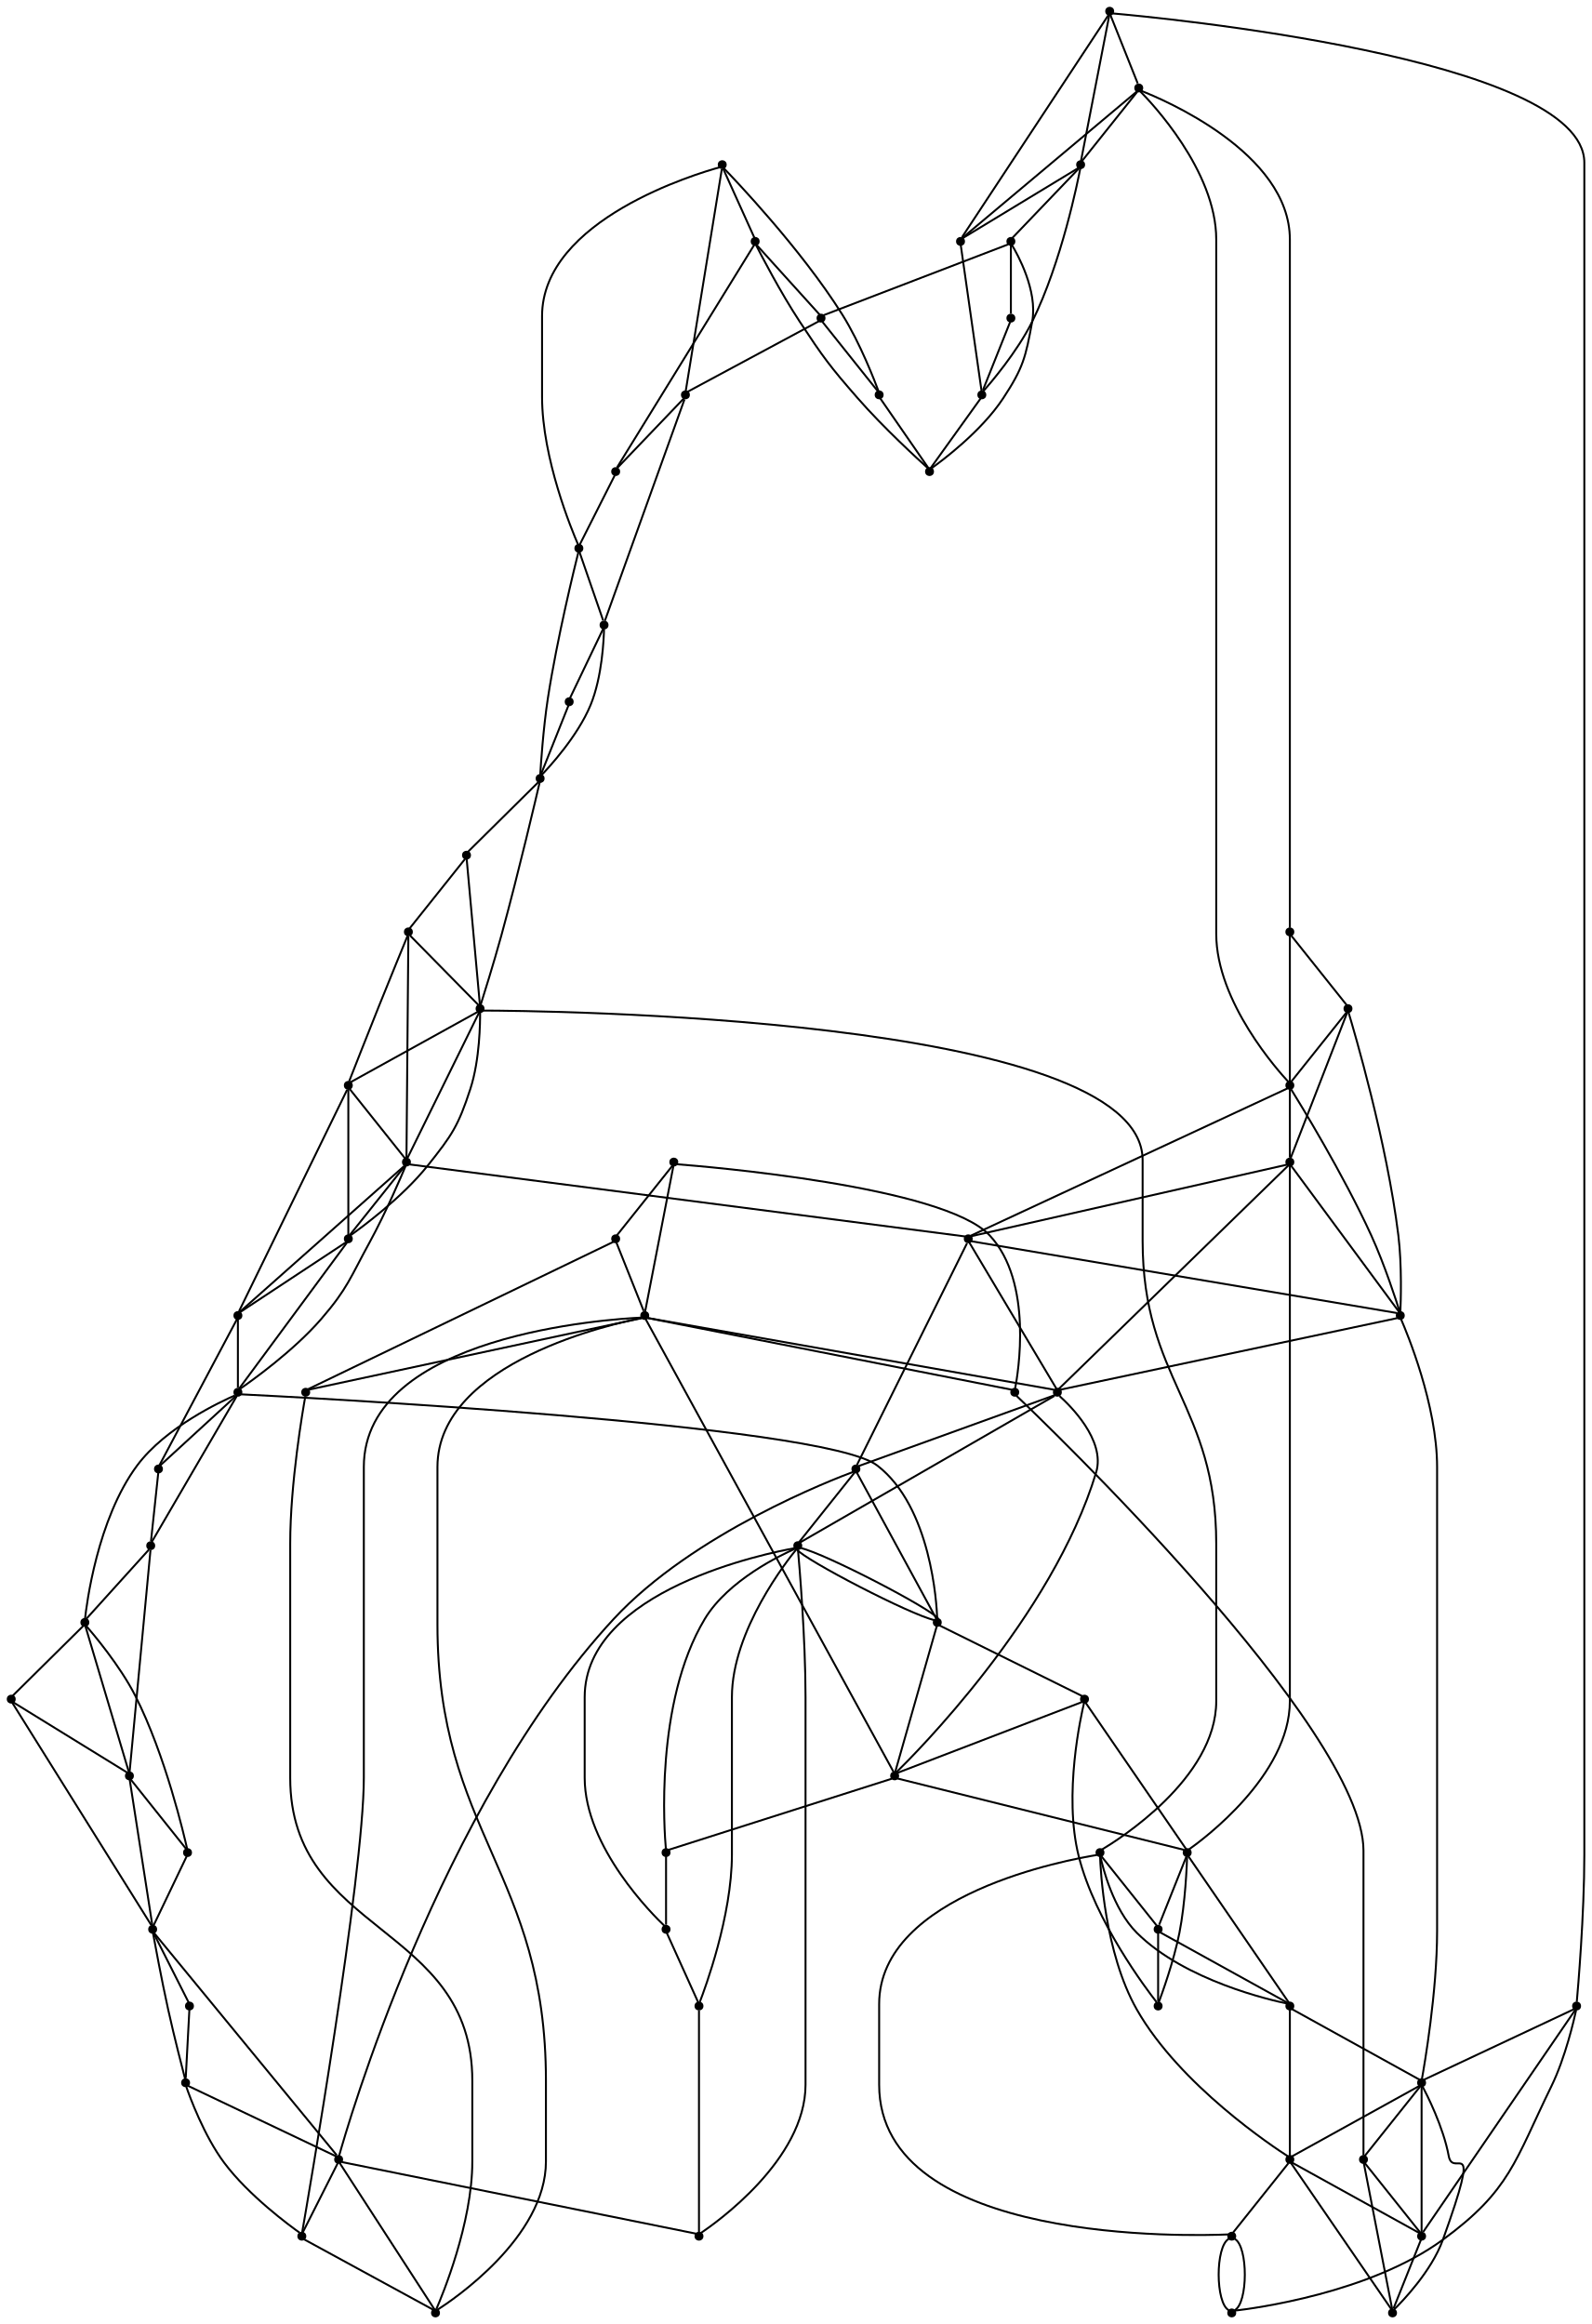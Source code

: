 graph {
  node [shape=point,comment="{\"directed\":false,\"doi\":\"10.1007/11618058_3\",\"figure\":\"5 (24)\"}"]

  v0 [pos="1591.330355196221,1631.3789120426886"]
  v1 [pos="1589.3883448401161,1671.1695423832648"]
  v2 [pos="1587.3338117732558,1690.2330787093554"]
  v3 [pos="1590.8177870639533,1611.2070790043585"]
  v4 [pos="1584.085247093023,1649.9445667973273"]
  v5 [pos="1589.111219113372,1591.4654166610155"]
  v6 [pos="1586.4982376453488,1573.8861790409796"]
  v7 [pos="1583.849836482558,1555.6768170109503"]
  v8 [pos="1584.3707667151164,1709.5955919336393"]
  v9 [pos="1578.0507994186048,1721.1768220972135"]
  v10 [pos="1577.8070267078488,1539.4862245630336"]
  v11 [pos="1576.888117732558,1738.3705845585578"]
  v12 [pos="1566.3549236918602,1532.6861770064745"]
  v13 [pos="1571.2266260901165,1760.5403970789027"]
  v14 [pos="1570.8161518895347,1512.3768877100065"]
  v15 [pos="1537.0494503997093,1638.068524113408"]
  v16 [pos="1572.5685683139536,1499.452884108932"]
  v17 [pos="1564.6671148255814,1773.6039232324674"]
  v18 [pos="1577.265238917151,1685.1195723922167"]
  v19 [pos="1577.2089934593023,1693.1029072514289"]
  v20 [pos="1571.9267532703489,1488.0986920109503"]
  v21 [pos="1554.5985419694769,1674.7539273014777"]
  v22 [pos="1575.5961891351744,1679.2820683232062"]
  v23 [pos="1574.9877589026162,1670.7497667383268"]
  v24 [pos="1557.7158248546511,1784.7143561751757"]
  v25 [pos="1549.8330668604654,1503.2112192224574"]
  v26 [pos="1567.0738099563953,1678.557021529586"]
  v27 [pos="1571.1016079215115,1644.0601737410936"]
  v28 [pos="1569.622183866279,1628.9122652124477"]
  v29 [pos="1561.9145212572673,1680.6810131779425"]
  v30 [pos="1547.205523255814,1560.6612276147914"]
  v31 [pos="1565.7339344113373,1560.7778619836881"]
  v32 [pos="1569.3533884447675,1600.3904095402472"]
  v33 [pos="1549.2621230014536,1792.8403925012663"]
  v34 [pos="1558.7493232194768,1599.7935365747526"]
  v35 [pos="1565.5568359375,1578.2486668339484"]
  v36 [pos="1505.8415515988372,1590.6903973332157"]
  v37 [pos="1539.8624545784883,1796.7487405847623"]
  v38 [pos="1503.8661882267443,1763.7810141951952"]
  v39 [pos="1497.4129360465117,1596.410154413294"]
  v40 [pos="1530.9003815406977,1795.2747733504686"]
  v41 [pos="1504.2589525799417,1635.4820322107387"]
  v42 [pos="1399.767641715116,1539.1101589909308"]
  v43 [pos="1519.5336800508721,1792.5862065068"]
  v44 [pos="1429.8336845930235,1699.94974842778"]
  v45 [pos="1507.464784702035,1786.5987212569626"]
  v46 [pos="1480.6076898619185,1766.7820683232062"]
  v47 [pos="1467.3864780159884,1752.894535771123"]
  v48 [pos="1457.4117005813955,1727.6476930688932"]
  v49 [pos="1456.3885992005812,1570.9393889815722"]
  v50 [pos="1471.303883539244,1583.5955690454555"]
  v51 [pos="1447.8390988372091,1567.4560617517543"]
  v52 [pos="1431.1589344113372,1732.193508854619"]
  v53 [pos="1421.2674600290698,1555.9789410343878"]
  v54 [pos="1392.960128997093,1710.3539219609015"]
  v55 [pos="1403.078683684593,1551.0518780461066"]
  v56 [pos="1372.6146938590118,1701.93622023971"]
  v57 [pos="1354.2571175508722,1690.997671197962"]
  v58 [pos="1365.2279069767442,1548.2070993494108"]
  v59 [pos="1347.9100926598837,1550.719522546839"]
  v60 [pos="1331.9300554142442,1555.5320810388637"]
  v61 [pos="1334.6034474927326,1683.0111892135058"]
  v62 [pos="1319.3839480377906,1671.4830787093554"]
  v63 [pos="1315.522819767442,1563.8862680505824"]
  v64 [pos="1306.6253542877905,1659.2331321151169"]
  v65 [pos="1303.7914607558141,1572.7393856755011"]
  v66 [pos="1296.5130632267442,1646.677914372197"]
  v67 [pos="1289.7096838662792,1633.4611963342736"]
  v68 [pos="1288.453206758721,1594.8404064884894"]
  v69 [pos="1294.6752134811045,1583.1571013839157"]
  v70 [pos="1286.0673373909883,1620.2195556075487"]
  v71 [pos="1285.6505995639536,1607.251841933639"]

  v70 -- v71 [id="-4",pos="1286.0673373909883,1620.2195556075487 1285.6505995639536,1607.251841933639 1285.6505995639536,1607.251841933639 1285.6505995639536,1607.251841933639"]
  v71 -- v68 [id="-5",pos="1285.6505995639536,1607.251841933639 1288.453206758721,1594.8404064884894 1288.453206758721,1594.8404064884894 1288.453206758721,1594.8404064884894"]
  v68 -- v69 [id="-10",pos="1288.453206758721,1594.8404064884894 1294.6752134811045,1583.1571013839157 1294.6752134811045,1583.1571013839157 1294.6752134811045,1583.1571013839157"]
  v70 -- v69 [id="-11",pos="1286.0673373909883,1620.2195556075487 1294.6752134811045,1583.1571013839157 1294.6752134811045,1583.1571013839157 1294.6752134811045,1583.1571013839157"]
  v71 -- v65 [id="-14",pos="1285.6505995639536,1607.251841933639 1303.7914607558141,1572.7393856755011 1303.7914607558141,1572.7393856755011 1303.7914607558141,1572.7393856755011"]
  v70 -- v67 [id="-17",pos="1286.0673373909883,1620.2195556075487 1289.7096838662792,1633.4611963342736 1289.7096838662792,1633.4611963342736 1289.7096838662792,1633.4611963342736"]
  v71 -- v66 [id="-21",pos="1285.6505995639536,1607.251841933639 1296.5130632267442,1646.677914372197 1296.5130632267442,1646.677914372197 1296.5130632267442,1646.677914372197"]
  v67 -- v66 [id="-28",pos="1289.7096838662792,1633.4611963342736 1296.5130632267442,1646.677914372197 1296.5130632267442,1646.677914372197 1296.5130632267442,1646.677914372197"]
  v70 -- v64 [id="-29",pos="1286.0673373909883,1620.2195556075487 1306.6253542877905,1659.2331321151169 1306.6253542877905,1659.2331321151169 1306.6253542877905,1659.2331321151169"]
  v68 -- v67 [id="-39",pos="1288.453206758721,1594.8404064884894 1289.7096838662792,1633.4611963342736 1289.7096838662792,1633.4611963342736 1289.7096838662792,1633.4611963342736"]
  v69 -- v65 [id="-43",pos="1294.6752134811045,1583.1571013839157 1303.7914607558141,1572.7393856755011 1303.7914607558141,1572.7393856755011 1303.7914607558141,1572.7393856755011"]
  v65 -- v63 [id="-46",pos="1303.7914607558141,1572.7393856755011 1315.522819767442,1563.8862680505824 1315.522819767442,1563.8862680505824 1315.522819767442,1563.8862680505824"]
  v66 -- v64 [id="-58",pos="1296.5130632267442,1646.677914372197 1306.6253542877905,1659.2331321151169 1306.6253542877905,1659.2331321151169 1306.6253542877905,1659.2331321151169"]
  v67 -- v62 [id="-59",pos="1289.7096838662792,1633.4611963342736 1319.3839480377906,1671.4830787093554 1319.3839480377906,1671.4830787093554 1319.3839480377906,1671.4830787093554"]
  v64 -- v62 [id="-85",pos="1306.6253542877905,1659.2331321151169 1319.3839480377906,1671.4830787093554 1319.3839480377906,1671.4830787093554 1319.3839480377906,1671.4830787093554"]
  v62 -- v61 [id="-88",pos="1319.3839480377906,1671.4830787093554 1334.6034474927326,1683.0111892135058 1334.6034474927326,1683.0111892135058 1334.6034474927326,1683.0111892135058"]
  v63 -- v60 [id="-104",pos="1315.522819767442,1563.8862680505824 1331.9300554142442,1555.5320810388637 1331.9300554142442,1555.5320810388637 1331.9300554142442,1555.5320810388637"]
  v60 -- v59 [id="-107",pos="1331.9300554142442,1555.5320810388637 1347.9100926598837,1550.719522546839 1347.9100926598837,1550.719522546839 1347.9100926598837,1550.719522546839"]
  v64 -- v57 [id="-120",pos="1306.6253542877905,1659.2331321151169 1354.2571175508722,1690.997671197962 1354.2571175508722,1690.997671197962 1354.2571175508722,1690.997671197962"]
  v63 -- v68 [id="-127",pos="1315.522819767442,1563.8862680505824 1288.453206758721,1594.8404064884894 1288.453206758721,1594.8404064884894 1288.453206758721,1594.8404064884894"]
  v59 -- v58 [id="-135",pos="1347.9100926598837,1550.719522546839 1365.2279069767442,1548.2070993494108 1365.2279069767442,1548.2070993494108 1365.2279069767442,1548.2070993494108"]
  v62 -- v57 [id="-152",pos="1319.3839480377906,1671.4830787093554 1354.2571175508722,1690.997671197962 1354.2571175508722,1690.997671197962 1354.2571175508722,1690.997671197962"]
  v57 -- v56 [id="-153",pos="1354.2571175508722,1690.997671197962 1372.6146938590118,1701.93622023971 1372.6146938590118,1701.93622023971 1372.6146938590118,1701.93622023971"]
  v0 -- v1 [id="-155",pos="1591.330355196221,1631.3789120426886 1589.3883448401161,1671.1695423832648 1589.3883448401161,1671.1695423832648 1589.3883448401161,1671.1695423832648"]
  v58 -- v42 [id="-174",pos="1365.2279069767442,1548.2070993494108 1399.767641715116,1539.1101589909308 1399.767641715116,1539.1101589909308 1399.767641715116,1539.1101589909308"]
  v61 -- v57 [id="-183",pos="1334.6034474927326,1683.0111892135058 1354.2571175508722,1690.997671197962 1354.2571175508722,1690.997671197962 1354.2571175508722,1690.997671197962"]
  v56 -- v54 [id="-187",pos="1372.6146938590118,1701.93622023971 1392.960128997093,1710.3539219609015 1392.960128997093,1710.3539219609015 1392.960128997093,1710.3539219609015"]
  v1 -- v2 [id="-189",pos="1589.3883448401161,1671.1695423832648 1587.3338117732558,1690.2330787093554 1587.3338117732558,1690.2330787093554 1587.3338117732558,1690.2330787093554"]
  v59 -- v65 [id="-196",pos="1347.9100926598837,1550.719522546839 1303.7914607558141,1572.7393856755011 1303.7914607558141,1572.7393856755011 1303.7914607558141,1572.7393856755011"]
  v58 -- v55 [id="-203",pos="1365.2279069767442,1548.2070993494108 1403.078683684593,1551.0518780461066 1403.078683684593,1551.0518780461066 1403.078683684593,1551.0518780461066"]
  v3 -- v0 [id="-215",pos="1590.8177870639533,1611.2070790043585 1591.330355196221,1631.3789120426886 1591.330355196221,1631.3789120426886 1591.330355196221,1631.3789120426886"]
  v57 -- v44 [id="-222",pos="1354.2571175508722,1690.997671197962 1429.8336845930235,1699.94974842778 1429.8336845930235,1699.94974842778 1429.8336845930235,1699.94974842778"]
  v58 -- v63 [id="-229",pos="1365.2279069767442,1548.2070993494108 1315.522819767442,1563.8862680505824 1315.522819767442,1563.8862680505824 1315.522819767442,1563.8862680505824"]
  v55 -- v53 [id="-236",pos="1403.078683684593,1551.0518780461066 1421.2674600290698,1555.9789410343878 1421.2674600290698,1555.9789410343878 1421.2674600290698,1555.9789410343878"]
  v54 -- v52 [id="-250",pos="1392.960128997093,1710.3539219609015 1431.1589344113372,1732.193508854619 1431.1589344113372,1732.193508854619 1431.1589344113372,1732.193508854619"]
  v56 -- v44 [id="-252",pos="1372.6146938590118,1701.93622023971 1429.8336845930235,1699.94974842778 1429.8336845930235,1699.94974842778 1429.8336845930235,1699.94974842778"]
  v54 -- v44 [id="-267",pos="1392.960128997093,1710.3539219609015 1429.8336845930235,1699.94974842778 1429.8336845930235,1699.94974842778 1429.8336845930235,1699.94974842778"]
  v54 -- v48 [id="-271",pos="1392.960128997093,1710.3539219609015 1457.4117005813955,1727.6476930688932 1457.4117005813955,1727.6476930688932 1457.4117005813955,1727.6476930688932"]
  v42 -- v55 [id="-282",pos="1399.767641715116,1539.1101589909308 1403.078683684593,1551.0518780461066 1403.078683684593,1551.0518780461066 1403.078683684593,1551.0518780461066"]
  v55 -- v59 [id="-284",pos="1403.078683684593,1551.0518780461066 1347.9100926598837,1550.719522546839 1347.9100926598837,1550.719522546839 1347.9100926598837,1550.719522546839"]
  v42 -- v53 [id="-288",pos="1399.767641715116,1539.1101589909308 1421.2674600290698,1555.9789410343878 1421.2674600290698,1555.9789410343878 1421.2674600290698,1555.9789410343878"]
  v42 -- v25 [id="-289",pos="1399.767641715116,1539.1101589909308 1549.8330668604654,1503.2112192224574 1549.8330668604654,1503.2112192224574 1549.8330668604654,1503.2112192224574"]
  v0 -- v4 [id="-296",pos="1591.330355196221,1631.3789120426886 1584.085247093023,1649.9445667973273 1584.085247093023,1649.9445667973273 1584.085247093023,1649.9445667973273"]
  v53 -- v51 [id="-299",pos="1421.2674600290698,1555.9789410343878 1447.8390988372091,1567.4560617517543 1447.8390988372091,1567.4560617517543 1447.8390988372091,1567.4560617517543"]
  v51 -- v49 [id="-300",pos="1447.8390988372091,1567.4560617517543 1456.3885992005812,1570.9393889815722 1456.3885992005812,1570.9393889815722 1456.3885992005812,1570.9393889815722"]
  v3 -- v4 [id="-304",pos="1590.8177870639533,1611.2070790043585 1584.085247093023,1649.9445667973273 1584.085247093023,1649.9445667973273 1584.085247093023,1649.9445667973273"]
  v53 -- v58 [id="-306",pos="1421.2674600290698,1555.9789410343878 1365.2279069767442,1548.2070993494108 1365.2279069767442,1548.2070993494108 1365.2279069767442,1548.2070993494108"]
  v51 -- v50 [id="-316",pos="1447.8390988372091,1567.4560617517543 1471.303883539244,1583.5955690454555 1471.303883539244,1583.5955690454555 1471.303883539244,1583.5955690454555"]
  v44 -- v52 [id="-332",pos="1429.8336845930235,1699.94974842778 1431.1589344113372,1732.193508854619 1431.1589344113372,1732.193508854619 1431.1589344113372,1732.193508854619"]
  v44 -- v30 [id="-336",pos="1429.8336845930235,1699.94974842778 1547.205523255814,1560.6612276147914 1547.205523255814,1560.6612276147914 1547.205523255814,1560.6612276147914"]
  v44 -- v47 [id="-338",pos="1429.8336845930235,1699.94974842778 1467.3864780159884,1752.894535771123 1467.3864780159884,1752.894535771123 1467.3864780159884,1752.894535771123"]
  v44 -- v48 [id="-341",pos="1429.8336845930235,1699.94974842778 1457.4117005813955,1727.6476930688932 1457.4117005813955,1727.6476930688932 1457.4117005813955,1727.6476930688932"]
  v52 -- v46 [id="-344",pos="1431.1589344113372,1732.193508854619 1480.6076898619185,1766.7820683232062 1480.6076898619185,1766.7820683232062 1480.6076898619185,1766.7820683232062"]
  v52 -- v48 [id="-345",pos="1431.1589344113372,1732.193508854619 1457.4117005813955,1727.6476930688932 1457.4117005813955,1727.6476930688932 1457.4117005813955,1727.6476930688932"]
  v52 -- v47 [id="-346",pos="1431.1589344113372,1732.193508854619 1467.3864780159884,1752.894535771123 1467.3864780159884,1752.894535771123 1467.3864780159884,1752.894535771123"]
  v3 -- v5 [id="-348",pos="1590.8177870639533,1611.2070790043585 1589.111219113372,1591.4654166610155 1589.111219113372,1591.4654166610155 1589.111219113372,1591.4654166610155"]
  v49 -- v50 [id="-360",pos="1456.3885992005812,1570.9393889815722 1471.303883539244,1583.5955690454555 1471.303883539244,1583.5955690454555 1471.303883539244,1583.5955690454555"]
  v50 -- v39 [id="-363",pos="1471.303883539244,1583.5955690454555 1497.4129360465117,1596.410154413294 1497.4129360465117,1596.410154413294 1497.4129360465117,1596.410154413294"]
  v48 -- v41 [id="-382",pos="1457.4117005813955,1727.6476930688932 1504.2589525799417,1635.4820322107387 1504.2589525799417,1635.4820322107387 1504.2589525799417,1635.4820322107387"]
  v49 -- v39 [id="-387",pos="1456.3885992005812,1570.9393889815722 1497.4129360465117,1596.410154413294 1497.4129360465117,1596.410154413294 1497.4129360465117,1596.410154413294"]
  v48 -- v47 [id="-388",pos="1457.4117005813955,1727.6476930688932 1467.3864780159884,1752.894535771123 1467.3864780159884,1752.894535771123 1467.3864780159884,1752.894535771123"]
  v49 -- v36 [id="-389",pos="1456.3885992005812,1570.9393889815722 1505.8415515988372,1590.6903973332157 1505.8415515988372,1590.6903973332157 1505.8415515988372,1590.6903973332157"]
  v48 -- v46 [id="-392",pos="1457.4117005813955,1727.6476930688932 1480.6076898619185,1766.7820683232062 1480.6076898619185,1766.7820683232062 1480.6076898619185,1766.7820683232062"]
  v5 -- v6 [id="-393",pos="1589.111219113372,1591.4654166610155 1586.4982376453488,1573.8861790409796 1586.4982376453488,1573.8861790409796 1586.4982376453488,1573.8861790409796"]
  v48 -- v38 [id="-394",pos="1457.4117005813955,1727.6476930688932 1503.8661882267443,1763.7810141951952 1503.8661882267443,1763.7810141951952 1503.8661882267443,1763.7810141951952"]
  v50 -- v53 [id="-405",pos="1471.303883539244,1583.5955690454555 1421.2674600290698,1555.9789410343878 1421.2674600290698,1555.9789410343878 1421.2674600290698,1555.9789410343878"]
  v47 -- v46 [id="-406",pos="1467.3864780159884,1752.894535771123 1480.6076898619185,1766.7820683232062 1480.6076898619185,1766.7820683232062 1480.6076898619185,1766.7820683232062"]
  v46 -- v45 [id="-411",pos="1480.6076898619185,1766.7820683232062 1507.464784702035,1786.5987212569626 1507.464784702035,1786.5987212569626 1507.464784702035,1786.5987212569626"]
  v47 -- v38 [id="-415",pos="1467.3864780159884,1752.894535771123 1503.8661882267443,1763.7810141951952 1503.8661882267443,1763.7810141951952 1503.8661882267443,1763.7810141951952"]
  v50 -- v41 [id="-419",pos="1471.303883539244,1583.5955690454555 1504.2589525799417,1635.4820322107387 1504.2589525799417,1635.4820322107387 1504.2589525799417,1635.4820322107387"]
  v50 -- v36 [id="-423",pos="1471.303883539244,1583.5955690454555 1505.8415515988372,1590.6903973332157 1505.8415515988372,1590.6903973332157 1505.8415515988372,1590.6903973332157"]
  v45 -- v43 [id="-434",pos="1507.464784702035,1786.5987212569626 1519.5336800508721,1792.5862065068 1519.5336800508721,1792.5862065068 1519.5336800508721,1792.5862065068"]
  v46 -- v38 [id="-435",pos="1480.6076898619185,1766.7820683232062 1503.8661882267443,1763.7810141951952 1503.8661882267443,1763.7810141951952 1503.8661882267443,1763.7810141951952"]
  v39 -- v41 [id="-451",pos="1497.4129360465117,1596.410154413294 1504.2589525799417,1635.4820322107387 1504.2589525799417,1635.4820322107387 1504.2589525799417,1635.4820322107387"]
  v39 -- v36 [id="-453",pos="1497.4129360465117,1596.410154413294 1505.8415515988372,1590.6903973332157 1505.8415515988372,1590.6903973332157 1505.8415515988372,1590.6903973332157"]
  v39 -- v15 [id="-454",pos="1497.4129360465117,1596.410154413294 1537.0494503997093,1638.068524113408 1537.0494503997093,1638.068524113408 1537.0494503997093,1638.068524113408"]
  v39 -- v34 [id="-457",pos="1497.4129360465117,1596.410154413294 1558.7493232194768,1599.7935365747526 1558.7493232194768,1599.7935365747526 1558.7493232194768,1599.7935365747526"]
  v41 -- v36 [id="-474",pos="1504.2589525799417,1635.4820322107387 1505.8415515988372,1590.6903973332157 1505.8415515988372,1590.6903973332157 1505.8415515988372,1590.6903973332157"]
  v38 -- v45 [id="-479",pos="1503.8661882267443,1763.7810141951952 1507.464784702035,1786.5987212569626 1507.464784702035,1786.5987212569626 1507.464784702035,1786.5987212569626"]
  v38 -- v29 [id="-480",pos="1503.8661882267443,1763.7810141951952 1561.9145212572673,1680.6810131779425 1561.9145212572673,1680.6810131779425 1561.9145212572673,1680.6810131779425"]
  v38 -- v43 [id="-483",pos="1503.8661882267443,1763.7810141951952 1519.5336800508721,1792.5862065068 1519.5336800508721,1792.5862065068 1519.5336800508721,1792.5862065068"]
  v38 -- v40 [id="-489",pos="1503.8661882267443,1763.7810141951952 1530.9003815406977,1795.2747733504686 1530.9003815406977,1795.2747733504686 1530.9003815406977,1795.2747733504686"]
  v41 -- v21 [id="-494",pos="1504.2589525799417,1635.4820322107387 1554.5985419694769,1674.7539273014777 1554.5985419694769,1674.7539273014777 1554.5985419694769,1674.7539273014777"]
  v41 -- v15 [id="-496",pos="1504.2589525799417,1635.4820322107387 1537.0494503997093,1638.068524113408 1537.0494503997093,1638.068524113408 1537.0494503997093,1638.068524113408"]
  v36 -- v12 [id="-499",pos="1505.8415515988372,1590.6903973332157 1566.3549236918602,1532.6861770064745 1566.3549236918602,1532.6861770064745 1566.3549236918602,1532.6861770064745"]
  v36 -- v15 [id="-500",pos="1505.8415515988372,1590.6903973332157 1537.0494503997093,1638.068524113408 1537.0494503997093,1638.068524113408 1537.0494503997093,1638.068524113408"]
  v43 -- v40 [id="-508",pos="1519.5336800508721,1792.5862065068 1530.9003815406977,1795.2747733504686 1530.9003815406977,1795.2747733504686 1530.9003815406977,1795.2747733504686"]
  v40 -- v37 [id="-511",pos="1530.9003815406977,1795.2747733504686 1539.8624545784883,1796.7487405847623 1539.8624545784883,1796.7487405847623 1539.8624545784883,1796.7487405847623"]
  v6 -- v7 [id="-520",pos="1586.4982376453488,1573.8861790409796 1583.849836482558,1555.6768170109503 1583.849836482558,1555.6768170109503 1583.849836482558,1555.6768170109503"]
  v43 -- v33 [id="-524",pos="1519.5336800508721,1792.5862065068 1549.2621230014536,1792.8403925012663 1549.2621230014536,1792.8403925012663 1549.2621230014536,1792.8403925012663"]
  v40 -- v24 [id="-537",pos="1530.9003815406977,1795.2747733504686 1557.7158248546511,1784.7143561751757 1557.7158248546511,1784.7143561751757 1557.7158248546511,1784.7143561751757"]
  v40 -- v33 [id="-539",pos="1530.9003815406977,1795.2747733504686 1549.2621230014536,1792.8403925012663 1549.2621230014536,1792.8403925012663 1549.2621230014536,1792.8403925012663"]
  v15 -- v21 [id="-560",pos="1537.0494503997093,1638.068524113408 1554.5985419694769,1674.7539273014777 1554.5985419694769,1674.7539273014777 1554.5985419694769,1674.7539273014777"]
  v15 -- v26 [id="-561",pos="1537.0494503997093,1638.068524113408 1567.0738099563953,1678.557021529586 1567.0738099563953,1678.557021529586 1567.0738099563953,1678.557021529586"]
  v15 -- v27 [id="-563",pos="1537.0494503997093,1638.068524113408 1571.1016079215115,1644.0601737410936 1571.1016079215115,1644.0601737410936 1571.1016079215115,1644.0601737410936"]
  v27 -- v4 [id="-564",pos="1571.1016079215115,1644.0601737410936 1584.085247093023,1649.9445667973273 1584.085247093023,1649.9445667973273 1584.085247093023,1649.9445667973273"]
  v37 -- v17 [id="-565",pos="1539.8624545784883,1796.7487405847623 1564.6671148255814,1773.6039232324674 1564.6671148255814,1773.6039232324674 1564.6671148255814,1773.6039232324674"]
  v37 -- v33 [id="-566",pos="1539.8624545784883,1796.7487405847623 1549.2621230014536,1792.8403925012663 1549.2621230014536,1792.8403925012663 1549.2621230014536,1792.8403925012663"]
  v33 -- v24 [id="-567",pos="1549.2621230014536,1792.8403925012663 1557.7158248546511,1784.7143561751757 1557.7158248546511,1784.7143561751757 1557.7158248546511,1784.7143561751757"]
  v30 -- v16 [id="-584",pos="1547.205523255814,1560.6612276147914 1572.5685683139536,1499.452884108932 1572.5685683139536,1499.452884108932 1572.5685683139536,1499.452884108932"]
  v30 -- v14 [id="-585",pos="1547.205523255814,1560.6612276147914 1570.8161518895347,1512.3768877100065 1570.8161518895347,1512.3768877100065 1570.8161518895347,1512.3768877100065"]
  v30 -- v35 [id="-591",pos="1547.205523255814,1560.6612276147914 1565.5568359375,1578.2486668339484 1565.5568359375,1578.2486668339484 1565.5568359375,1578.2486668339484"]
  v30 -- v31 [id="-593",pos="1547.205523255814,1560.6612276147914 1565.7339344113373,1560.7778619836881 1565.7339344113373,1560.7778619836881 1565.7339344113373,1560.7778619836881"]
  v33 -- v17 [id="-594",pos="1549.2621230014536,1792.8403925012663 1564.6671148255814,1773.6039232324674 1564.6671148255814,1773.6039232324674 1564.6671148255814,1773.6039232324674"]
  v17 -- v13 [id="-595",pos="1564.6671148255814,1773.6039232324674 1571.2266260901165,1760.5403970789027 1571.2266260901165,1760.5403970789027 1571.2266260901165,1760.5403970789027"]
  v24 -- v17 [id="-597",pos="1557.7158248546511,1784.7143561751757 1564.6671148255814,1773.6039232324674 1564.6671148255814,1773.6039232324674 1564.6671148255814,1773.6039232324674"]
  v25 -- v12 [id="-604",pos="1549.8330668604654,1503.2112192224574 1566.3549236918602,1532.6861770064745 1566.3549236918602,1532.6861770064745 1566.3549236918602,1532.6861770064745"]
  v25 -- v20 [id="-605",pos="1549.8330668604654,1503.2112192224574 1571.9267532703489,1488.0986920109503 1571.9267532703489,1488.0986920109503 1571.9267532703489,1488.0986920109503"]
  v25 -- v10 [id="-606",pos="1549.8330668604654,1503.2112192224574 1577.8070267078488,1539.4862245630336 1577.8070267078488,1539.4862245630336 1577.8070267078488,1539.4862245630336"]
  v21 -- v9 [id="-621",pos="1554.5985419694769,1674.7539273014777 1578.0507994186048,1721.1768220972135 1578.0507994186048,1721.1768220972135 1578.0507994186048,1721.1768220972135"]
  v21 -- v29 [id="-629",pos="1554.5985419694769,1674.7539273014777 1561.9145212572673,1680.6810131779425 1561.9145212572673,1680.6810131779425 1561.9145212572673,1680.6810131779425"]
  v29 -- v26 [id="-630",pos="1561.9145212572673,1680.6810131779425 1567.0738099563953,1678.557021529586 1567.0738099563953,1678.557021529586 1567.0738099563953,1678.557021529586"]
  v26 -- v29 [id="-631",pos="1567.0738099563953,1678.557021529586 1572.0757449127907,1684.382032465052 1572.0757449127907,1684.382032465052 1572.0757449127907,1684.382032465052 1571.5798691860464,1685.0611757349086 1571.5798691860464,1685.0611757349086 1571.5798691860464,1685.0611757349086 1561.9145212572673,1680.6810131779425 1561.9145212572673,1680.6810131779425 1561.9145212572673,1680.6810131779425"]
  v21 -- v26 [id="-632",pos="1554.5985419694769,1674.7539273014777 1567.0738099563953,1678.557021529586 1567.0738099563953,1678.557021529586 1567.0738099563953,1678.557021529586"]
  v34 -- v31 [id="-636",pos="1558.7493232194768,1599.7935365747526 1565.7339344113373,1560.7778619836881 1565.7339344113373,1560.7778619836881 1565.7339344113373,1560.7778619836881"]
  v34 -- v35 [id="-638",pos="1558.7493232194768,1599.7935365747526 1565.5568359375,1578.2486668339484 1565.5568359375,1578.2486668339484 1565.5568359375,1578.2486668339484"]
  v34 -- v28 [id="-644",pos="1558.7493232194768,1599.7935365747526 1569.622183866279,1628.9122652124477 1569.622183866279,1628.9122652124477 1569.622183866279,1628.9122652124477"]
  v28 -- v27 [id="-645",pos="1569.622183866279,1628.9122652124477 1571.1016079215115,1644.0601737410936 1571.1016079215115,1644.0601737410936 1571.1016079215115,1644.0601737410936"]
  v34 -- v32 [id="-650",pos="1558.7493232194768,1599.7935365747526 1569.3533884447675,1600.3904095402472 1569.3533884447675,1600.3904095402472 1569.3533884447675,1600.3904095402472"]
  v29 -- v28 [id="-653",pos="1561.9145212572673,1680.6810131779425 1569.622183866279,1628.9122652124477 1569.622183866279,1628.9122652124477 1569.622183866279,1628.9122652124477"]
  v29 -- v27 [id="-654",pos="1561.9145212572673,1680.6810131779425 1571.1016079215115,1644.0601737410936 1571.1016079215115,1644.0601737410936 1571.1016079215115,1644.0601737410936"]
  v26 -- v23 [id="-661",pos="1567.0738099563953,1678.557021529586 1574.9877589026162,1670.7497667383268 1574.9877589026162,1670.7497667383268 1574.9877589026162,1670.7497667383268"]
  v26 -- v22 [id="-671",pos="1567.0738099563953,1678.557021529586 1575.5961891351744,1679.2820683232062 1575.5961891351744,1679.2820683232062 1575.5961891351744,1679.2820683232062"]
  v13 -- v11 [id="-677",pos="1571.2266260901165,1760.5403970789027 1576.888117732558,1738.3705845585578 1576.888117732558,1738.3705845585578 1576.888117732558,1738.3705845585578"]
  v35 -- v31 [id="-681",pos="1565.5568359375,1578.2486668339484 1565.7339344113373,1560.7778619836881 1565.7339344113373,1560.7778619836881 1565.7339344113373,1560.7778619836881"]
  v31 -- v12 [id="-689",pos="1565.7339344113373,1560.7778619836881 1566.3549236918602,1532.6861770064745 1566.3549236918602,1532.6861770064745 1566.3549236918602,1532.6861770064745"]
  v12 -- v14 [id="-690",pos="1566.3549236918602,1532.6861770064745 1570.8161518895347,1512.3768877100065 1570.8161518895347,1512.3768877100065 1570.8161518895347,1512.3768877100065"]
  v14 -- v16 [id="-701",pos="1570.8161518895347,1512.3768877100065 1572.5685683139536,1499.452884108932 1572.5685683139536,1499.452884108932 1572.5685683139536,1499.452884108932"]
  v16 -- v20 [id="-702",pos="1572.5685683139536,1499.452884108932 1571.9267532703489,1488.0986920109503 1571.9267532703489,1488.0986920109503 1571.9267532703489,1488.0986920109503"]
  v35 -- v32 [id="-704",pos="1565.5568359375,1578.2486668339484 1569.3533884447675,1600.3904095402472 1569.3533884447675,1600.3904095402472 1569.3533884447675,1600.3904095402472"]
  v32 -- v28 [id="-705",pos="1569.3533884447675,1600.3904095402472 1569.622183866279,1628.9122652124477 1569.622183866279,1628.9122652124477 1569.622183866279,1628.9122652124477"]
  v12 -- v6 [id="-725",pos="1566.3549236918602,1532.6861770064745 1586.4982376453488,1573.8861790409796 1586.4982376453488,1573.8861790409796 1586.4982376453488,1573.8861790409796"]
  v12 -- v7 [id="-731",pos="1566.3549236918602,1532.6861770064745 1583.849836482558,1555.6768170109503 1583.849836482558,1555.6768170109503 1583.849836482558,1555.6768170109503"]
  v12 -- v10 [id="-736",pos="1566.3549236918602,1532.6861770064745 1577.8070267078488,1539.4862245630336 1577.8070267078488,1539.4862245630336 1577.8070267078488,1539.4862245630336"]
  v26 -- v19 [id="-739",pos="1567.0738099563953,1678.557021529586 1577.2089934593023,1693.1029072514289 1577.2089934593023,1693.1029072514289 1577.2089934593023,1693.1029072514289"]
  v26 -- v18 [id="-747",pos="1567.0738099563953,1678.557021529586 1577.265238917151,1685.1195723922167 1577.265238917151,1685.1195723922167 1577.265238917151,1685.1195723922167"]
  v27 -- v34 [id="-765",pos="1571.1016079215115,1644.0601737410936 1558.7493232194768,1599.7935365747526 1558.7493232194768,1599.7935365747526 1558.7493232194768,1599.7935365747526"]
  v27 -- v23 [id="-771",pos="1571.1016079215115,1644.0601737410936 1574.9877589026162,1670.7497667383268 1574.9877589026162,1670.7497667383268 1574.9877589026162,1670.7497667383268"]
  v14 -- v31 [id="-790",pos="1570.8161518895347,1512.3768877100065 1565.7339344113373,1560.7778619836881 1565.7339344113373,1560.7778619836881 1565.7339344113373,1560.7778619836881"]
  v11 -- v9 [id="-793",pos="1576.888117732558,1738.3705845585578 1578.0507994186048,1721.1768220972135 1578.0507994186048,1721.1768220972135 1578.0507994186048,1721.1768220972135"]
  v11 -- v8 [id="-797",pos="1576.888117732558,1738.3705845585578 1584.3707667151164,1709.5955919336393 1584.3707667151164,1709.5955919336393 1584.3707667151164,1709.5955919336393"]
  v17 -- v11 [id="-803",pos="1564.6671148255814,1773.6039232324674 1576.888117732558,1738.3705845585578 1576.888117732558,1738.3705845585578 1576.888117732558,1738.3705845585578"]
  v23 -- v22 [id="-810",pos="1574.9877589026162,1670.7497667383268 1575.5961891351744,1679.2820683232062 1575.5961891351744,1679.2820683232062 1575.5961891351744,1679.2820683232062"]
  v14 -- v10 [id="-839",pos="1570.8161518895347,1512.3768877100065 1574.1219476744186,1511.8612042179816 1574.1219476744186,1511.8612042179816 1574.1219476744186,1511.8612042179816 1577.8070267078488,1539.4862245630336 1577.8070267078488,1539.4862245630336 1577.8070267078488,1539.4862245630336"]
  v14 -- v7 [id="-841",pos="1570.8161518895347,1512.3768877100065 1574.2720203488373,1511.811231683802 1574.2720203488373,1511.811231683802 1574.2720203488373,1511.811231683802 1583.849836482558,1555.6768170109503 1583.849836482558,1555.6768170109503 1583.849836482558,1555.6768170109503"]
  v20 -- v16 [id="-850",pos="1571.9267532703489,1488.0986920109503 1576.7599200581394,1476.4946372420702 1576.7599200581394,1476.4946372420702 1576.7599200581394,1476.4946372420702 1577.660101744186,1476.640358677617 1577.660101744186,1476.640358677617 1577.660101744186,1476.640358677617 1572.5685683139536,1499.452884108932 1572.5685683139536,1499.452884108932 1572.5685683139536,1499.452884108932"]
  v22 -- v18 [id="-874",pos="1575.5961891351744,1679.2820683232062 1577.265238917151,1685.1195723922167 1577.265238917151,1685.1195723922167 1577.265238917151,1685.1195723922167"]
  v18 -- v19 [id="-875",pos="1577.265238917151,1685.1195723922167 1577.2089934593023,1693.1029072514289 1577.2089934593023,1693.1029072514289 1577.2089934593023,1693.1029072514289"]
  v9 -- v8 [id="-915",pos="1578.0507994186048,1721.1768220972135 1584.3707667151164,1709.5955919336393 1584.3707667151164,1709.5955919336393 1584.3707667151164,1709.5955919336393"]
  v8 -- v2 [id="-916",pos="1584.3707667151164,1709.5955919336393 1587.3338117732558,1690.2330787093554 1587.3338117732558,1690.2330787093554 1587.3338117732558,1690.2330787093554"]
  v9 -- v19 [id="-923",pos="1578.0507994186048,1721.1768220972135 1577.2089934593023,1693.1029072514289 1577.2089934593023,1693.1029072514289 1577.2089934593023,1693.1029072514289"]
  v9 -- v2 [id="-949",pos="1578.0507994186048,1721.1768220972135 1587.3338117732558,1690.2330787093554 1587.3338117732558,1690.2330787093554 1587.3338117732558,1690.2330787093554"]
  v10 -- v7 [id="-960",pos="1577.8070267078488,1539.4862245630336 1583.849836482558,1555.6768170109503 1583.849836482558,1555.6768170109503 1583.849836482558,1555.6768170109503"]
  v4 -- v15 [id="-969",pos="1584.085247093023,1649.9445667973273 1537.0494503997093,1638.068524113408 1537.0494503997093,1638.068524113408 1537.0494503997093,1638.068524113408"]
  v4 -- v5 [id="-986",pos="1584.085247093023,1649.9445667973273 1589.111219113372,1591.4654166610155 1589.111219113372,1591.4654166610155 1589.111219113372,1591.4654166610155"]
  v8 -- v4 [id="-988",pos="1584.3707667151164,1709.5955919336393 1584.085247093023,1649.9445667973273 1584.085247093023,1649.9445667973273 1584.085247093023,1649.9445667973273"]
  v4 -- v2 [id="-998",pos="1584.085247093023,1649.9445667973273 1587.3338117732558,1690.2330787093554 1587.3338117732558,1690.2330787093554 1587.3338117732558,1690.2330787093554"]
  v4 -- v1 [id="-1010",pos="1584.085247093023,1649.9445667973273 1589.3883448401161,1671.1695423832648 1589.3883448401161,1671.1695423832648 1589.3883448401161,1671.1695423832648"]
  v6 -- v10 [id="-1046",pos="1586.4982376453488,1573.8861790409796 1577.8070267078488,1539.4862245630336 1577.8070267078488,1539.4862245630336 1577.8070267078488,1539.4862245630336"]
  v17 -- v9 [id="-1071",pos="1564.6671148255814,1773.6039232324674 1578.0507994186048,1721.1768220972135 1578.0507994186048,1721.1768220972135 1578.0507994186048,1721.1768220972135"]
}